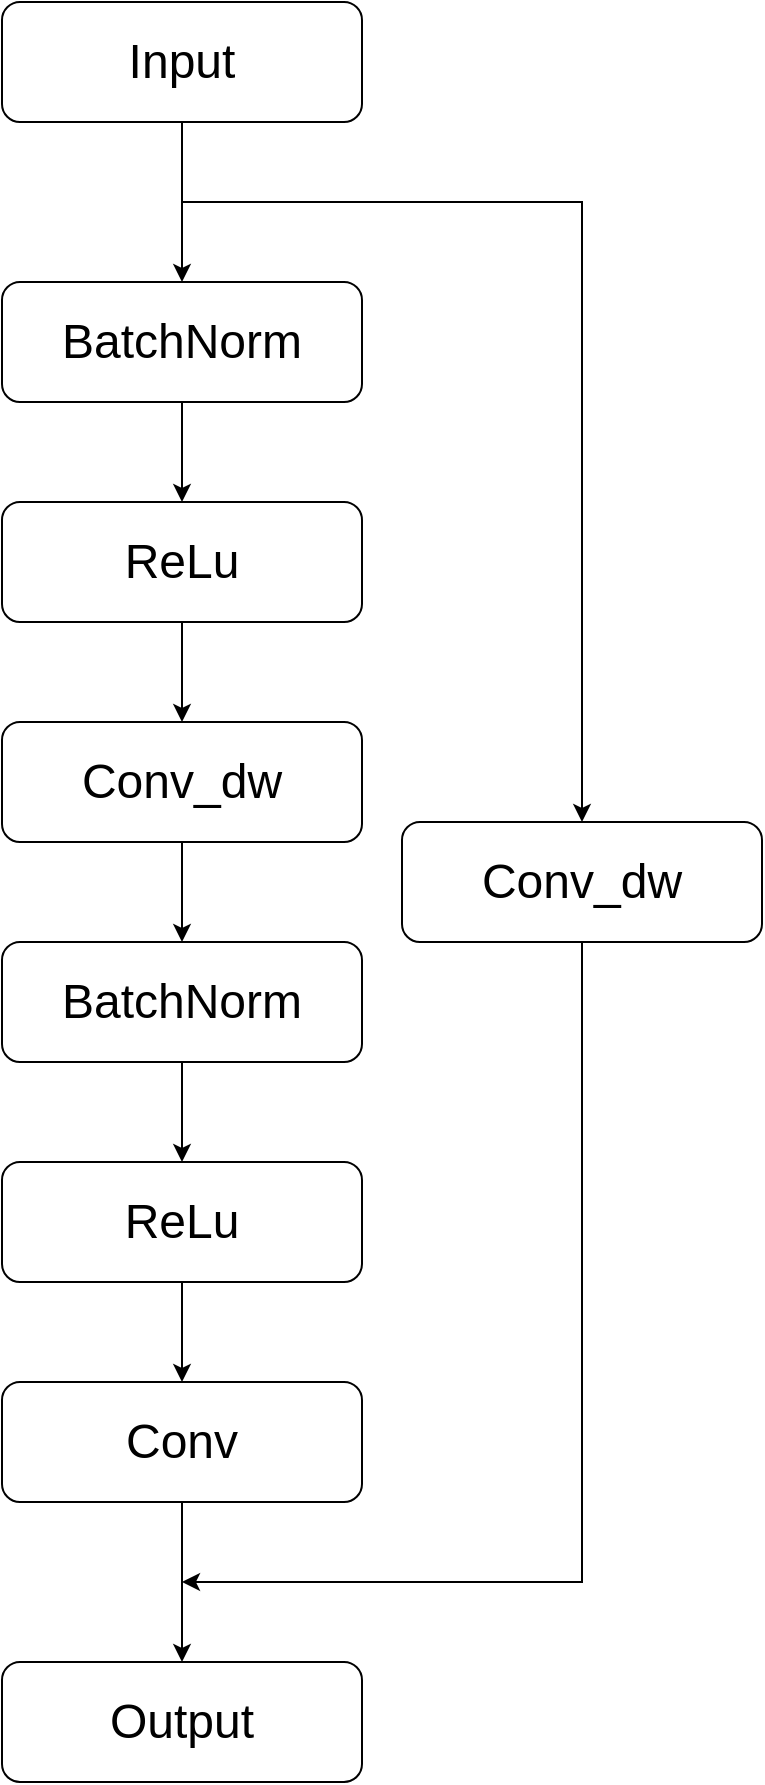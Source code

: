 <mxfile version="12.1.7" type="github" pages="1"><diagram id="5-pwU9lRv9bmwNhEcY08" name="第 1 页"><mxGraphModel dx="854" dy="1556" grid="1" gridSize="10" guides="1" tooltips="1" connect="1" arrows="1" fold="1" page="1" pageScale="1" pageWidth="827" pageHeight="1169" math="0" shadow="0"><root><mxCell id="0"/><mxCell id="1" parent="0"/><mxCell id="gE8-tJ1904vwHR4e6RjO-8" value="" style="edgeStyle=orthogonalEdgeStyle;rounded=0;orthogonalLoop=1;jettySize=auto;html=1;" parent="1" source="gE8-tJ1904vwHR4e6RjO-1" target="gE8-tJ1904vwHR4e6RjO-2" edge="1"><mxGeometry relative="1" as="geometry"/></mxCell><mxCell id="gE8-tJ1904vwHR4e6RjO-1" value="&lt;font style=&quot;font-size: 24px&quot;&gt;BatchNorm&lt;/font&gt;" style="rounded=1;whiteSpace=wrap;html=1;" parent="1" vertex="1"><mxGeometry x="240" y="70" width="180" height="60" as="geometry"/></mxCell><mxCell id="gE8-tJ1904vwHR4e6RjO-17" value="" style="edgeStyle=orthogonalEdgeStyle;rounded=0;orthogonalLoop=1;jettySize=auto;html=1;" parent="1" source="gE8-tJ1904vwHR4e6RjO-13" target="gE8-tJ1904vwHR4e6RjO-1" edge="1"><mxGeometry relative="1" as="geometry"/></mxCell><mxCell id="UCA1-qYI3Dt-TnRcdPje-8" value="" style="edgeStyle=orthogonalEdgeStyle;rounded=0;orthogonalLoop=1;jettySize=auto;html=1;" edge="1" parent="1" source="gE8-tJ1904vwHR4e6RjO-13" target="UCA1-qYI3Dt-TnRcdPje-1"><mxGeometry relative="1" as="geometry"><mxPoint x="500" y="-40" as="targetPoint"/><Array as="points"><mxPoint x="330" y="30"/><mxPoint x="530" y="30"/></Array></mxGeometry></mxCell><mxCell id="gE8-tJ1904vwHR4e6RjO-13" value="&lt;font style=&quot;font-size: 24px&quot;&gt;Input&lt;/font&gt;" style="rounded=1;whiteSpace=wrap;html=1;" parent="1" vertex="1"><mxGeometry x="240" y="-70" width="180" height="60" as="geometry"/></mxCell><mxCell id="gE8-tJ1904vwHR4e6RjO-9" value="" style="edgeStyle=orthogonalEdgeStyle;rounded=0;orthogonalLoop=1;jettySize=auto;html=1;" parent="1" source="gE8-tJ1904vwHR4e6RjO-2" target="gE8-tJ1904vwHR4e6RjO-3" edge="1"><mxGeometry relative="1" as="geometry"/></mxCell><mxCell id="gE8-tJ1904vwHR4e6RjO-2" value="&lt;font style=&quot;font-size: 24px&quot;&gt;ReLu&lt;/font&gt;" style="rounded=1;whiteSpace=wrap;html=1;" parent="1" vertex="1"><mxGeometry x="240" y="180" width="180" height="60" as="geometry"/></mxCell><mxCell id="gE8-tJ1904vwHR4e6RjO-10" value="" style="edgeStyle=orthogonalEdgeStyle;rounded=0;orthogonalLoop=1;jettySize=auto;html=1;" parent="1" source="gE8-tJ1904vwHR4e6RjO-3" target="gE8-tJ1904vwHR4e6RjO-4" edge="1"><mxGeometry relative="1" as="geometry"/></mxCell><mxCell id="gE8-tJ1904vwHR4e6RjO-3" value="&lt;font style=&quot;font-size: 24px&quot;&gt;Conv_dw&lt;/font&gt;" style="rounded=1;whiteSpace=wrap;html=1;" parent="1" vertex="1"><mxGeometry x="240" y="290" width="180" height="60" as="geometry"/></mxCell><mxCell id="gE8-tJ1904vwHR4e6RjO-11" value="" style="edgeStyle=orthogonalEdgeStyle;rounded=0;orthogonalLoop=1;jettySize=auto;html=1;" parent="1" source="gE8-tJ1904vwHR4e6RjO-4" target="gE8-tJ1904vwHR4e6RjO-5" edge="1"><mxGeometry relative="1" as="geometry"/></mxCell><mxCell id="gE8-tJ1904vwHR4e6RjO-4" value="&lt;font style=&quot;font-size: 24px&quot;&gt;BatchNorm&lt;/font&gt;" style="rounded=1;whiteSpace=wrap;html=1;" parent="1" vertex="1"><mxGeometry x="240" y="400" width="180" height="60" as="geometry"/></mxCell><mxCell id="gE8-tJ1904vwHR4e6RjO-12" value="" style="edgeStyle=orthogonalEdgeStyle;rounded=0;orthogonalLoop=1;jettySize=auto;html=1;" parent="1" source="gE8-tJ1904vwHR4e6RjO-5" target="gE8-tJ1904vwHR4e6RjO-6" edge="1"><mxGeometry relative="1" as="geometry"/></mxCell><mxCell id="gE8-tJ1904vwHR4e6RjO-5" value="&lt;font style=&quot;font-size: 24px&quot;&gt;ReLu&lt;/font&gt;" style="rounded=1;whiteSpace=wrap;html=1;" parent="1" vertex="1"><mxGeometry x="240" y="510" width="180" height="60" as="geometry"/></mxCell><mxCell id="gE8-tJ1904vwHR4e6RjO-19" value="" style="edgeStyle=orthogonalEdgeStyle;rounded=0;orthogonalLoop=1;jettySize=auto;html=1;" parent="1" source="gE8-tJ1904vwHR4e6RjO-6" target="gE8-tJ1904vwHR4e6RjO-18" edge="1"><mxGeometry relative="1" as="geometry"/></mxCell><mxCell id="gE8-tJ1904vwHR4e6RjO-6" value="&lt;font style=&quot;font-size: 24px&quot;&gt;Conv&lt;/font&gt;" style="rounded=1;whiteSpace=wrap;html=1;" parent="1" vertex="1"><mxGeometry x="240" y="620" width="180" height="60" as="geometry"/></mxCell><mxCell id="gE8-tJ1904vwHR4e6RjO-18" value="&lt;font style=&quot;font-size: 24px&quot;&gt;Output&lt;/font&gt;" style="rounded=1;whiteSpace=wrap;html=1;" parent="1" vertex="1"><mxGeometry x="240" y="760" width="180" height="60" as="geometry"/></mxCell><mxCell id="UCA1-qYI3Dt-TnRcdPje-16" value="" style="edgeStyle=orthogonalEdgeStyle;rounded=0;orthogonalLoop=1;jettySize=auto;html=1;" edge="1" parent="1" source="UCA1-qYI3Dt-TnRcdPje-1"><mxGeometry relative="1" as="geometry"><mxPoint x="330" y="720" as="targetPoint"/><Array as="points"><mxPoint x="530" y="720"/><mxPoint x="330" y="720"/></Array></mxGeometry></mxCell><mxCell id="UCA1-qYI3Dt-TnRcdPje-1" value="&lt;font style=&quot;font-size: 24px&quot;&gt;Conv_dw&lt;/font&gt;" style="rounded=1;whiteSpace=wrap;html=1;" vertex="1" parent="1"><mxGeometry x="440" y="340" width="180" height="60" as="geometry"/></mxCell></root></mxGraphModel></diagram></mxfile>
